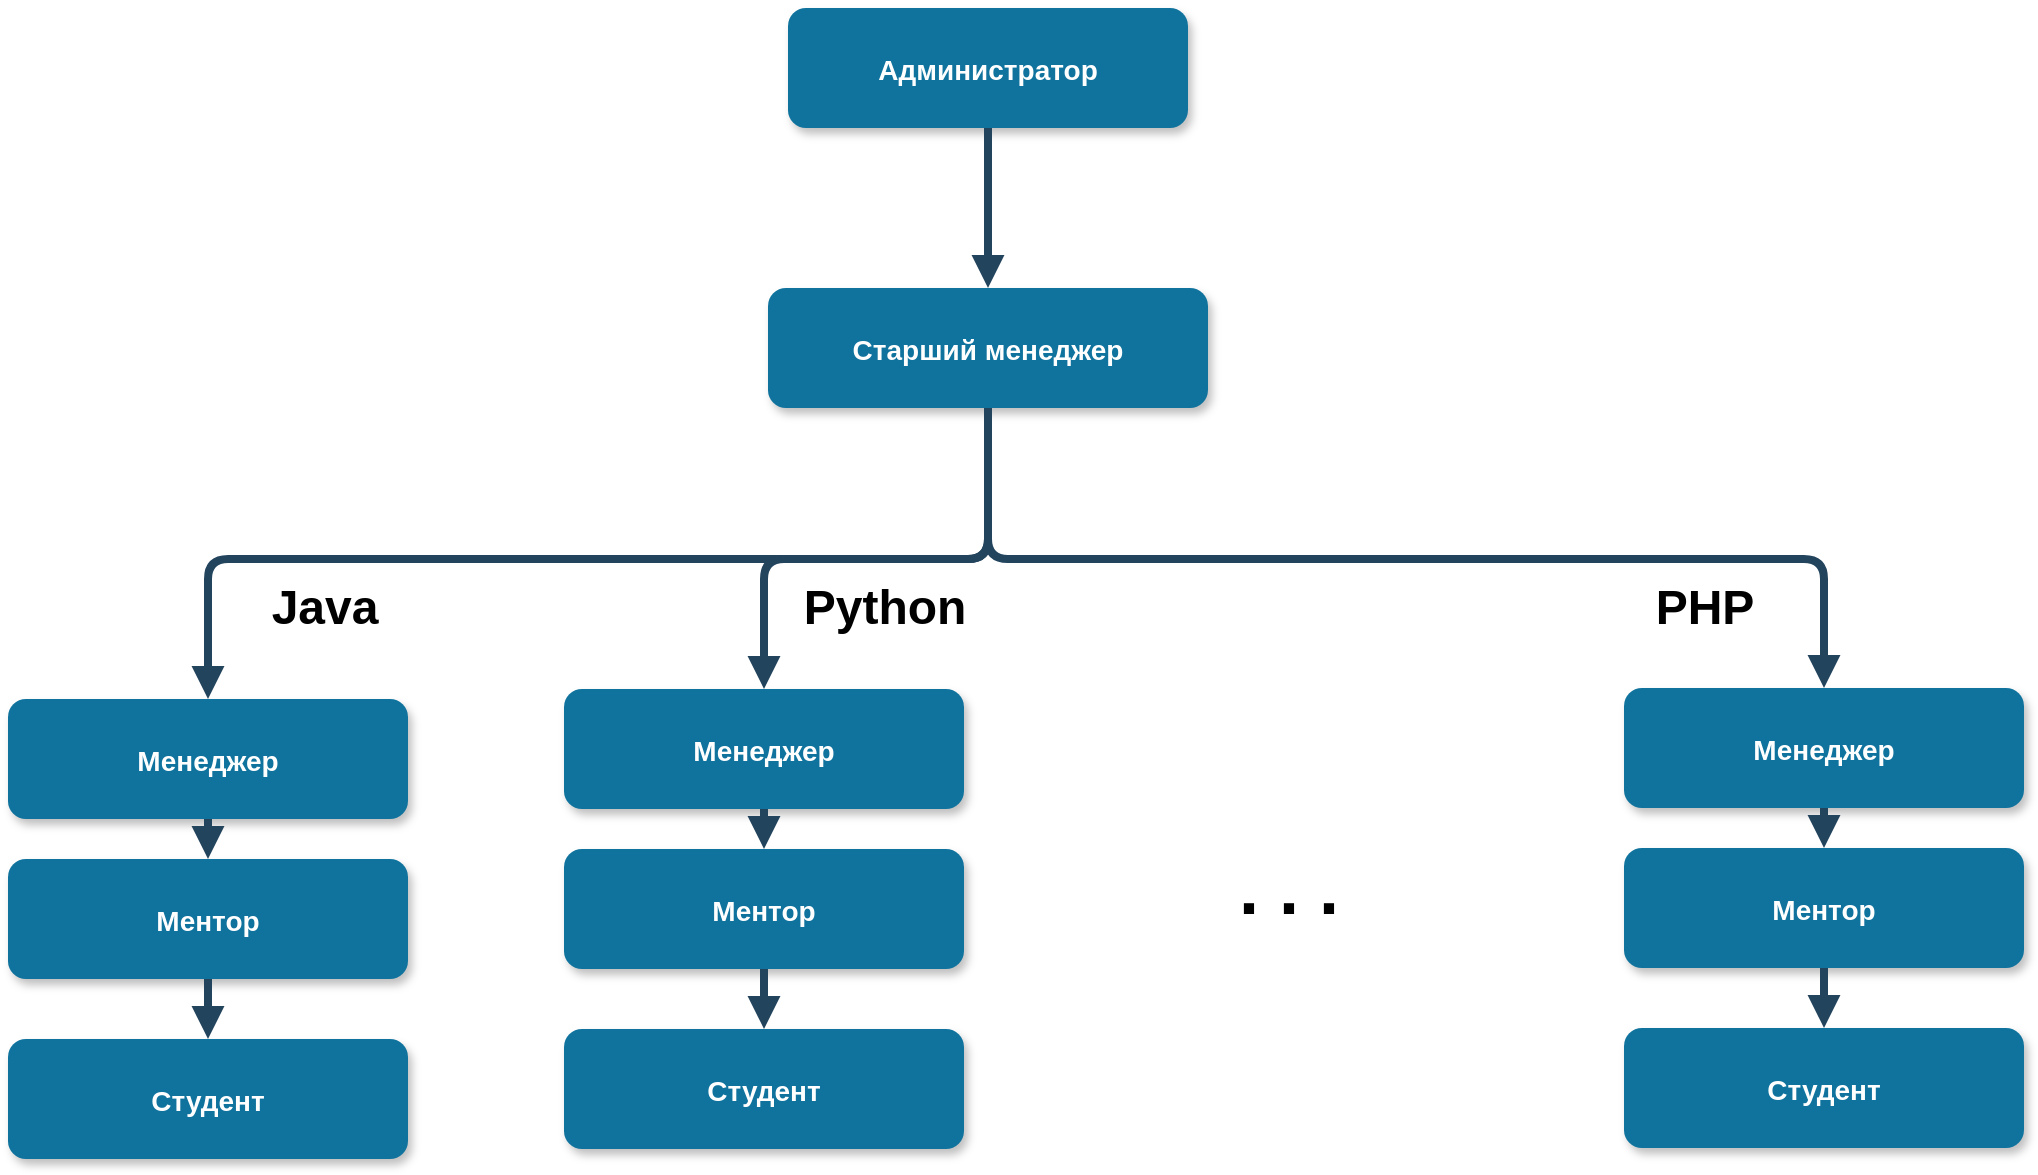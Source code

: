 <mxfile version="21.3.8" type="github" pages="2">
  <diagram name="Structure" id="97916047-d0de-89f5-080d-49f4d83e522f">
    <mxGraphModel dx="2533" dy="1418" grid="1" gridSize="10" guides="1" tooltips="0" connect="1" arrows="1" fold="1" page="1" pageScale="1.5" pageWidth="1169" pageHeight="827" background="none" math="0" shadow="0">
      <root>
        <mxCell id="0" />
        <mxCell id="1" parent="0" />
        <mxCell id="2" value="Администратор" style="rounded=1;fillColor=#10739E;strokeColor=none;shadow=1;gradientColor=none;fontStyle=1;fontColor=#FFFFFF;fontSize=14;" parent="1" vertex="1">
          <mxGeometry x="770" y="280" width="200" height="60" as="geometry" />
        </mxCell>
        <mxCell id="3" value="Старший менеджер" style="rounded=1;fillColor=#10739E;strokeColor=none;shadow=1;gradientColor=none;fontStyle=1;fontColor=#FFFFFF;fontSize=14;" parent="1" vertex="1">
          <mxGeometry x="760" y="420" width="220" height="60" as="geometry" />
        </mxCell>
        <mxCell id="8" value="Менеджер" style="rounded=1;fillColor=#10739E;strokeColor=none;shadow=1;gradientColor=none;fontStyle=1;fontColor=#FFFFFF;fontSize=14;" parent="1" vertex="1">
          <mxGeometry x="380" y="625.5" width="200" height="60" as="geometry" />
        </mxCell>
        <mxCell id="9" value="Ментор" style="rounded=1;fillColor=#10739E;strokeColor=none;shadow=1;gradientColor=none;fontStyle=1;fontColor=#FFFFFF;fontSize=14;" parent="1" vertex="1">
          <mxGeometry x="380" y="705.5" width="200" height="60" as="geometry" />
        </mxCell>
        <mxCell id="10" value="Студент" style="rounded=1;fillColor=#10739E;strokeColor=none;shadow=1;gradientColor=none;fontStyle=1;fontColor=#FFFFFF;fontSize=14;" parent="1" vertex="1">
          <mxGeometry x="380" y="795.5" width="200" height="60" as="geometry" />
        </mxCell>
        <mxCell id="29" value="" style="edgeStyle=elbowEdgeStyle;elbow=vertical;strokeWidth=4;endArrow=block;endFill=1;fontStyle=1;strokeColor=#23445D;" parent="1" source="2" target="3" edge="1">
          <mxGeometry x="120" y="165.5" width="100" height="100" as="geometry">
            <mxPoint x="120" y="265.5" as="sourcePoint" />
            <mxPoint x="220" y="165.5" as="targetPoint" />
          </mxGeometry>
        </mxCell>
        <mxCell id="34" value="" style="edgeStyle=elbowEdgeStyle;elbow=vertical;strokeWidth=4;endArrow=block;endFill=1;fontStyle=1;strokeColor=#23445D;" parent="1" source="3" target="8" edge="1">
          <mxGeometry x="120" y="165.5" width="100" height="100" as="geometry">
            <mxPoint x="120" y="265.5" as="sourcePoint" />
            <mxPoint x="220" y="165.5" as="targetPoint" />
            <Array as="points">
              <mxPoint x="650" y="555.5" />
            </Array>
          </mxGeometry>
        </mxCell>
        <mxCell id="37" value="" style="edgeStyle=elbowEdgeStyle;elbow=vertical;strokeWidth=4;endArrow=block;endFill=1;fontStyle=1;strokeColor=#23445D;entryX=0.5;entryY=0;entryDx=0;entryDy=0;" parent="1" source="3" target="TBODXPHx1TcCQeOLuES1-60" edge="1">
          <mxGeometry x="120" y="165.5" width="100" height="100" as="geometry">
            <mxPoint x="120" y="265.5" as="sourcePoint" />
            <mxPoint x="1290" y="615.5" as="targetPoint" />
            <Array as="points">
              <mxPoint x="1070" y="555.5" />
            </Array>
          </mxGeometry>
        </mxCell>
        <mxCell id="38" value="" style="edgeStyle=elbowEdgeStyle;elbow=vertical;strokeWidth=4;endArrow=block;endFill=1;fontStyle=1;strokeColor=#23445D;" parent="1" source="8" target="9" edge="1">
          <mxGeometry x="160" y="165.5" width="100" height="100" as="geometry">
            <mxPoint x="160" y="265.5" as="sourcePoint" />
            <mxPoint x="260" y="165.5" as="targetPoint" />
          </mxGeometry>
        </mxCell>
        <mxCell id="39" value="" style="edgeStyle=elbowEdgeStyle;elbow=vertical;strokeWidth=4;endArrow=block;endFill=1;fontStyle=1;strokeColor=#23445D;" parent="1" source="9" target="10" edge="1">
          <mxGeometry x="160" y="175.5" width="100" height="100" as="geometry">
            <mxPoint x="160" y="275.5" as="sourcePoint" />
            <mxPoint x="260" y="175.5" as="targetPoint" />
          </mxGeometry>
        </mxCell>
        <mxCell id="54" value="" style="edgeStyle=elbowEdgeStyle;elbow=vertical;strokeWidth=4;endArrow=block;endFill=1;fontStyle=1;strokeColor=#23445D;entryX=0.5;entryY=0;entryDx=0;entryDy=0;" parent="1" source="3" target="TBODXPHx1TcCQeOLuES1-55" edge="1">
          <mxGeometry x="120" y="165.5" width="100" height="100" as="geometry">
            <mxPoint x="120" y="265.5" as="sourcePoint" />
            <mxPoint x="750" y="615.5" as="targetPoint" />
            <Array as="points">
              <mxPoint x="750" y="555.5" />
            </Array>
          </mxGeometry>
        </mxCell>
        <mxCell id="TBODXPHx1TcCQeOLuES1-55" value="Менеджер" style="rounded=1;fillColor=#10739E;strokeColor=none;shadow=1;gradientColor=none;fontStyle=1;fontColor=#FFFFFF;fontSize=14;" vertex="1" parent="1">
          <mxGeometry x="658" y="620.5" width="200" height="60" as="geometry" />
        </mxCell>
        <mxCell id="TBODXPHx1TcCQeOLuES1-56" value="Ментор" style="rounded=1;fillColor=#10739E;strokeColor=none;shadow=1;gradientColor=none;fontStyle=1;fontColor=#FFFFFF;fontSize=14;" vertex="1" parent="1">
          <mxGeometry x="658" y="700.5" width="200" height="60" as="geometry" />
        </mxCell>
        <mxCell id="TBODXPHx1TcCQeOLuES1-57" value="Студент" style="rounded=1;fillColor=#10739E;strokeColor=none;shadow=1;gradientColor=none;fontStyle=1;fontColor=#FFFFFF;fontSize=14;" vertex="1" parent="1">
          <mxGeometry x="658" y="790.5" width="200" height="60" as="geometry" />
        </mxCell>
        <mxCell id="TBODXPHx1TcCQeOLuES1-58" value="" style="edgeStyle=elbowEdgeStyle;elbow=vertical;strokeWidth=4;endArrow=block;endFill=1;fontStyle=1;strokeColor=#23445D;" edge="1" parent="1" source="TBODXPHx1TcCQeOLuES1-55" target="TBODXPHx1TcCQeOLuES1-56">
          <mxGeometry x="438" y="160.5" width="100" height="100" as="geometry">
            <mxPoint x="438" y="260.5" as="sourcePoint" />
            <mxPoint x="538" y="160.5" as="targetPoint" />
          </mxGeometry>
        </mxCell>
        <mxCell id="TBODXPHx1TcCQeOLuES1-59" value="" style="edgeStyle=elbowEdgeStyle;elbow=vertical;strokeWidth=4;endArrow=block;endFill=1;fontStyle=1;strokeColor=#23445D;" edge="1" parent="1" source="TBODXPHx1TcCQeOLuES1-56" target="TBODXPHx1TcCQeOLuES1-57">
          <mxGeometry x="438" y="170.5" width="100" height="100" as="geometry">
            <mxPoint x="438" y="270.5" as="sourcePoint" />
            <mxPoint x="538" y="170.5" as="targetPoint" />
          </mxGeometry>
        </mxCell>
        <mxCell id="TBODXPHx1TcCQeOLuES1-60" value="Менеджер" style="rounded=1;fillColor=#10739E;strokeColor=none;shadow=1;gradientColor=none;fontStyle=1;fontColor=#FFFFFF;fontSize=14;" vertex="1" parent="1">
          <mxGeometry x="1188" y="620" width="200" height="60" as="geometry" />
        </mxCell>
        <mxCell id="TBODXPHx1TcCQeOLuES1-61" value="Ментор" style="rounded=1;fillColor=#10739E;strokeColor=none;shadow=1;gradientColor=none;fontStyle=1;fontColor=#FFFFFF;fontSize=14;" vertex="1" parent="1">
          <mxGeometry x="1188" y="700" width="200" height="60" as="geometry" />
        </mxCell>
        <mxCell id="TBODXPHx1TcCQeOLuES1-62" value="Студент" style="rounded=1;fillColor=#10739E;strokeColor=none;shadow=1;gradientColor=none;fontStyle=1;fontColor=#FFFFFF;fontSize=14;" vertex="1" parent="1">
          <mxGeometry x="1188" y="790" width="200" height="60" as="geometry" />
        </mxCell>
        <mxCell id="TBODXPHx1TcCQeOLuES1-63" value="" style="edgeStyle=elbowEdgeStyle;elbow=vertical;strokeWidth=4;endArrow=block;endFill=1;fontStyle=1;strokeColor=#23445D;" edge="1" parent="1" source="TBODXPHx1TcCQeOLuES1-60" target="TBODXPHx1TcCQeOLuES1-61">
          <mxGeometry x="968" y="160" width="100" height="100" as="geometry">
            <mxPoint x="968" y="260" as="sourcePoint" />
            <mxPoint x="1068" y="160" as="targetPoint" />
          </mxGeometry>
        </mxCell>
        <mxCell id="TBODXPHx1TcCQeOLuES1-64" value="" style="edgeStyle=elbowEdgeStyle;elbow=vertical;strokeWidth=4;endArrow=block;endFill=1;fontStyle=1;strokeColor=#23445D;" edge="1" parent="1" source="TBODXPHx1TcCQeOLuES1-61" target="TBODXPHx1TcCQeOLuES1-62">
          <mxGeometry x="968" y="170" width="100" height="100" as="geometry">
            <mxPoint x="968" y="270" as="sourcePoint" />
            <mxPoint x="1068" y="170" as="targetPoint" />
          </mxGeometry>
        </mxCell>
        <mxCell id="TBODXPHx1TcCQeOLuES1-65" value="&lt;div style=&quot;text-align: justify;&quot;&gt;&lt;span style=&quot;background-color: initial;&quot;&gt;&lt;font style=&quot;font-size: 36px;&quot;&gt;. . .&lt;/font&gt;&lt;/span&gt;&lt;/div&gt;" style="text;strokeColor=none;fillColor=none;html=1;fontSize=24;fontStyle=1;verticalAlign=middle;align=center;" vertex="1" parent="1">
          <mxGeometry x="970" y="700" width="100" height="40" as="geometry" />
        </mxCell>
        <mxCell id="TBODXPHx1TcCQeOLuES1-66" value="Java" style="text;strokeColor=none;fillColor=none;html=1;fontSize=24;fontStyle=1;verticalAlign=middle;align=center;" vertex="1" parent="1">
          <mxGeometry x="488" y="560" width="100" height="40" as="geometry" />
        </mxCell>
        <mxCell id="TBODXPHx1TcCQeOLuES1-67" value="Python" style="text;strokeColor=none;fillColor=none;html=1;fontSize=24;fontStyle=1;verticalAlign=middle;align=center;" vertex="1" parent="1">
          <mxGeometry x="768" y="560" width="100" height="40" as="geometry" />
        </mxCell>
        <mxCell id="TBODXPHx1TcCQeOLuES1-68" value="PHP" style="text;strokeColor=none;fillColor=none;html=1;fontSize=24;fontStyle=1;verticalAlign=middle;align=center;" vertex="1" parent="1">
          <mxGeometry x="1178" y="560" width="100" height="40" as="geometry" />
        </mxCell>
      </root>
    </mxGraphModel>
  </diagram>
  <diagram id="avImOtS3oUBup2seNmRF" name="Страница 2">
    <mxGraphModel dx="965" dy="540" grid="1" gridSize="10" guides="1" tooltips="1" connect="1" arrows="1" fold="1" page="1" pageScale="1" pageWidth="1169" pageHeight="827" math="0" shadow="0">
      <root>
        <mxCell id="0" />
        <mxCell id="1" parent="0" />
        <mxCell id="-6PbxweHiK7UjyDSOZpS-13" style="edgeStyle=orthogonalEdgeStyle;rounded=0;orthogonalLoop=1;jettySize=auto;html=1;" edge="1" parent="1" source="-6PbxweHiK7UjyDSOZpS-1" target="-6PbxweHiK7UjyDSOZpS-10">
          <mxGeometry relative="1" as="geometry">
            <Array as="points">
              <mxPoint x="310" y="80" />
              <mxPoint x="310" y="80" />
            </Array>
          </mxGeometry>
        </mxCell>
        <mxCell id="-6PbxweHiK7UjyDSOZpS-14" value="Запрос на регистрацию&lt;br&gt;(email)" style="edgeLabel;html=1;align=center;verticalAlign=middle;resizable=0;points=[];" vertex="1" connectable="0" parent="-6PbxweHiK7UjyDSOZpS-13">
          <mxGeometry x="-0.231" y="-1" relative="1" as="geometry">
            <mxPoint x="23" as="offset" />
          </mxGeometry>
        </mxCell>
        <mxCell id="-6PbxweHiK7UjyDSOZpS-1" value="Student" style="shape=umlActor;verticalLabelPosition=bottom;verticalAlign=top;html=1;outlineConnect=0;" vertex="1" parent="1">
          <mxGeometry x="90" y="50" width="50" height="100" as="geometry" />
        </mxCell>
        <mxCell id="-6PbxweHiK7UjyDSOZpS-18" style="edgeStyle=orthogonalEdgeStyle;rounded=0;orthogonalLoop=1;jettySize=auto;html=1;" edge="1" parent="1" source="-6PbxweHiK7UjyDSOZpS-10" target="-6PbxweHiK7UjyDSOZpS-1">
          <mxGeometry relative="1" as="geometry">
            <mxPoint x="125" y="140" as="targetPoint" />
            <Array as="points">
              <mxPoint x="310" y="120" />
              <mxPoint x="310" y="120" />
            </Array>
          </mxGeometry>
        </mxCell>
        <mxCell id="-6PbxweHiK7UjyDSOZpS-19" value="URL на регистрацию" style="edgeLabel;html=1;align=center;verticalAlign=middle;resizable=0;points=[];" vertex="1" connectable="0" parent="-6PbxweHiK7UjyDSOZpS-18">
          <mxGeometry x="0.034" y="1" relative="1" as="geometry">
            <mxPoint as="offset" />
          </mxGeometry>
        </mxCell>
        <mxCell id="-6PbxweHiK7UjyDSOZpS-10" value="Manager" style="shape=umlActor;verticalLabelPosition=bottom;verticalAlign=top;html=1;outlineConnect=0;" vertex="1" parent="1">
          <mxGeometry x="340" y="50" width="50" height="100" as="geometry" />
        </mxCell>
        <mxCell id="-6PbxweHiK7UjyDSOZpS-31" value="&lt;br&gt;&lt;br&gt;Entering registration data" style="shape=manualInput;whiteSpace=wrap;html=1;" vertex="1" parent="1">
          <mxGeometry x="160" y="210" width="80" height="80" as="geometry" />
        </mxCell>
      </root>
    </mxGraphModel>
  </diagram>
</mxfile>
